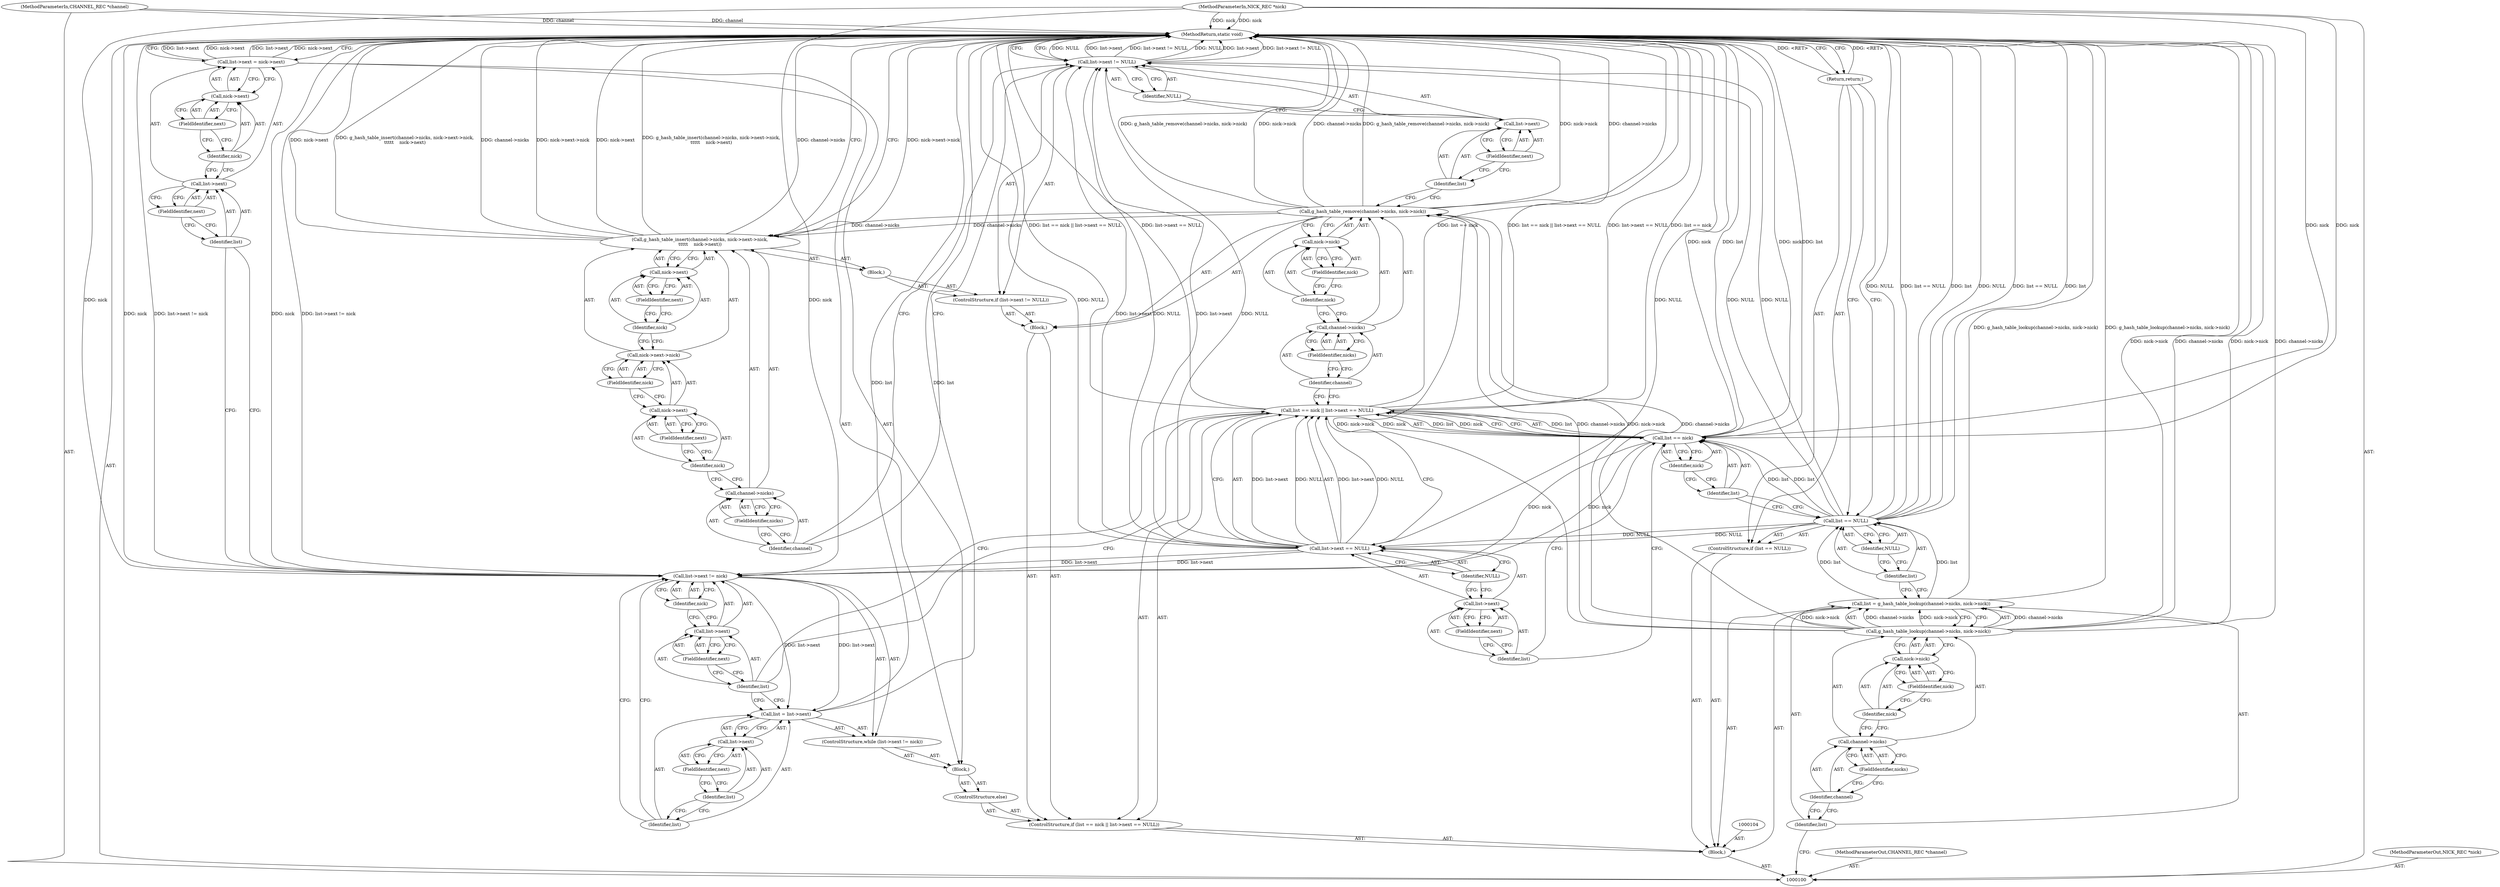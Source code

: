 digraph "1_irssi_5e26325317c72a04c1610ad952974e206384d291_0" {
"1000176" [label="(MethodReturn,static void)"];
"1000101" [label="(MethodParameterIn,CHANNEL_REC *channel)"];
"1000224" [label="(MethodParameterOut,CHANNEL_REC *channel)"];
"1000102" [label="(MethodParameterIn,NICK_REC *nick)"];
"1000225" [label="(MethodParameterOut,NICK_REC *nick)"];
"1000130" [label="(Call,g_hash_table_remove(channel->nicks, nick->nick))"];
"1000131" [label="(Call,channel->nicks)"];
"1000132" [label="(Identifier,channel)"];
"1000133" [label="(FieldIdentifier,nicks)"];
"1000134" [label="(Call,nick->nick)"];
"1000135" [label="(Identifier,nick)"];
"1000136" [label="(FieldIdentifier,nick)"];
"1000141" [label="(FieldIdentifier,next)"];
"1000137" [label="(ControlStructure,if (list->next != NULL))"];
"1000142" [label="(Identifier,NULL)"];
"1000143" [label="(Block,)"];
"1000138" [label="(Call,list->next != NULL)"];
"1000139" [label="(Call,list->next)"];
"1000140" [label="(Identifier,list)"];
"1000145" [label="(Call,channel->nicks)"];
"1000146" [label="(Identifier,channel)"];
"1000144" [label="(Call,g_hash_table_insert(channel->nicks, nick->next->nick,\n\t\t\t\t\t    nick->next))"];
"1000147" [label="(FieldIdentifier,nicks)"];
"1000148" [label="(Call,nick->next->nick)"];
"1000149" [label="(Call,nick->next)"];
"1000150" [label="(Identifier,nick)"];
"1000151" [label="(FieldIdentifier,next)"];
"1000152" [label="(FieldIdentifier,nick)"];
"1000155" [label="(FieldIdentifier,next)"];
"1000153" [label="(Call,nick->next)"];
"1000154" [label="(Identifier,nick)"];
"1000156" [label="(ControlStructure,else)"];
"1000157" [label="(Block,)"];
"1000159" [label="(Call,list->next != nick)"];
"1000160" [label="(Call,list->next)"];
"1000161" [label="(Identifier,list)"];
"1000162" [label="(FieldIdentifier,next)"];
"1000163" [label="(Identifier,nick)"];
"1000158" [label="(ControlStructure,while (list->next != nick))"];
"1000166" [label="(Call,list->next)"];
"1000167" [label="(Identifier,list)"];
"1000168" [label="(FieldIdentifier,next)"];
"1000164" [label="(Call,list = list->next)"];
"1000165" [label="(Identifier,list)"];
"1000173" [label="(Call,nick->next)"];
"1000174" [label="(Identifier,nick)"];
"1000175" [label="(FieldIdentifier,next)"];
"1000169" [label="(Call,list->next = nick->next)"];
"1000170" [label="(Call,list->next)"];
"1000171" [label="(Identifier,list)"];
"1000172" [label="(FieldIdentifier,next)"];
"1000103" [label="(Block,)"];
"1000105" [label="(Call,list = g_hash_table_lookup(channel->nicks, nick->nick))"];
"1000106" [label="(Identifier,list)"];
"1000108" [label="(Call,channel->nicks)"];
"1000109" [label="(Identifier,channel)"];
"1000110" [label="(FieldIdentifier,nicks)"];
"1000111" [label="(Call,nick->nick)"];
"1000112" [label="(Identifier,nick)"];
"1000113" [label="(FieldIdentifier,nick)"];
"1000107" [label="(Call,g_hash_table_lookup(channel->nicks, nick->nick))"];
"1000117" [label="(Identifier,NULL)"];
"1000114" [label="(ControlStructure,if (list == NULL))"];
"1000115" [label="(Call,list == NULL)"];
"1000116" [label="(Identifier,list)"];
"1000118" [label="(Return,return;)"];
"1000119" [label="(ControlStructure,if (list == nick || list->next == NULL))"];
"1000123" [label="(Identifier,nick)"];
"1000124" [label="(Call,list->next == NULL)"];
"1000125" [label="(Call,list->next)"];
"1000126" [label="(Identifier,list)"];
"1000127" [label="(FieldIdentifier,next)"];
"1000128" [label="(Identifier,NULL)"];
"1000129" [label="(Block,)"];
"1000120" [label="(Call,list == nick || list->next == NULL)"];
"1000121" [label="(Call,list == nick)"];
"1000122" [label="(Identifier,list)"];
"1000176" -> "1000100"  [label="AST: "];
"1000176" -> "1000118"  [label="CFG: "];
"1000176" -> "1000144"  [label="CFG: "];
"1000176" -> "1000138"  [label="CFG: "];
"1000176" -> "1000169"  [label="CFG: "];
"1000118" -> "1000176"  [label="DDG: <RET>"];
"1000138" -> "1000176"  [label="DDG: NULL"];
"1000138" -> "1000176"  [label="DDG: list->next"];
"1000138" -> "1000176"  [label="DDG: list->next != NULL"];
"1000107" -> "1000176"  [label="DDG: channel->nicks"];
"1000107" -> "1000176"  [label="DDG: nick->nick"];
"1000105" -> "1000176"  [label="DDG: g_hash_table_lookup(channel->nicks, nick->nick)"];
"1000144" -> "1000176"  [label="DDG: nick->next->nick"];
"1000144" -> "1000176"  [label="DDG: nick->next"];
"1000144" -> "1000176"  [label="DDG: g_hash_table_insert(channel->nicks, nick->next->nick,\n\t\t\t\t\t    nick->next)"];
"1000144" -> "1000176"  [label="DDG: channel->nicks"];
"1000102" -> "1000176"  [label="DDG: nick"];
"1000169" -> "1000176"  [label="DDG: list->next"];
"1000169" -> "1000176"  [label="DDG: nick->next"];
"1000159" -> "1000176"  [label="DDG: nick"];
"1000159" -> "1000176"  [label="DDG: list->next != nick"];
"1000115" -> "1000176"  [label="DDG: NULL"];
"1000115" -> "1000176"  [label="DDG: list == NULL"];
"1000115" -> "1000176"  [label="DDG: list"];
"1000130" -> "1000176"  [label="DDG: g_hash_table_remove(channel->nicks, nick->nick)"];
"1000130" -> "1000176"  [label="DDG: nick->nick"];
"1000130" -> "1000176"  [label="DDG: channel->nicks"];
"1000121" -> "1000176"  [label="DDG: nick"];
"1000121" -> "1000176"  [label="DDG: list"];
"1000120" -> "1000176"  [label="DDG: list == nick"];
"1000120" -> "1000176"  [label="DDG: list == nick || list->next == NULL"];
"1000120" -> "1000176"  [label="DDG: list->next == NULL"];
"1000101" -> "1000176"  [label="DDG: channel"];
"1000124" -> "1000176"  [label="DDG: NULL"];
"1000164" -> "1000176"  [label="DDG: list"];
"1000101" -> "1000100"  [label="AST: "];
"1000101" -> "1000176"  [label="DDG: channel"];
"1000224" -> "1000100"  [label="AST: "];
"1000102" -> "1000100"  [label="AST: "];
"1000102" -> "1000176"  [label="DDG: nick"];
"1000102" -> "1000121"  [label="DDG: nick"];
"1000102" -> "1000159"  [label="DDG: nick"];
"1000225" -> "1000100"  [label="AST: "];
"1000130" -> "1000129"  [label="AST: "];
"1000130" -> "1000134"  [label="CFG: "];
"1000131" -> "1000130"  [label="AST: "];
"1000134" -> "1000130"  [label="AST: "];
"1000140" -> "1000130"  [label="CFG: "];
"1000130" -> "1000176"  [label="DDG: g_hash_table_remove(channel->nicks, nick->nick)"];
"1000130" -> "1000176"  [label="DDG: nick->nick"];
"1000130" -> "1000176"  [label="DDG: channel->nicks"];
"1000107" -> "1000130"  [label="DDG: channel->nicks"];
"1000107" -> "1000130"  [label="DDG: nick->nick"];
"1000130" -> "1000144"  [label="DDG: channel->nicks"];
"1000131" -> "1000130"  [label="AST: "];
"1000131" -> "1000133"  [label="CFG: "];
"1000132" -> "1000131"  [label="AST: "];
"1000133" -> "1000131"  [label="AST: "];
"1000135" -> "1000131"  [label="CFG: "];
"1000132" -> "1000131"  [label="AST: "];
"1000132" -> "1000120"  [label="CFG: "];
"1000133" -> "1000132"  [label="CFG: "];
"1000133" -> "1000131"  [label="AST: "];
"1000133" -> "1000132"  [label="CFG: "];
"1000131" -> "1000133"  [label="CFG: "];
"1000134" -> "1000130"  [label="AST: "];
"1000134" -> "1000136"  [label="CFG: "];
"1000135" -> "1000134"  [label="AST: "];
"1000136" -> "1000134"  [label="AST: "];
"1000130" -> "1000134"  [label="CFG: "];
"1000135" -> "1000134"  [label="AST: "];
"1000135" -> "1000131"  [label="CFG: "];
"1000136" -> "1000135"  [label="CFG: "];
"1000136" -> "1000134"  [label="AST: "];
"1000136" -> "1000135"  [label="CFG: "];
"1000134" -> "1000136"  [label="CFG: "];
"1000141" -> "1000139"  [label="AST: "];
"1000141" -> "1000140"  [label="CFG: "];
"1000139" -> "1000141"  [label="CFG: "];
"1000137" -> "1000129"  [label="AST: "];
"1000138" -> "1000137"  [label="AST: "];
"1000143" -> "1000137"  [label="AST: "];
"1000142" -> "1000138"  [label="AST: "];
"1000142" -> "1000139"  [label="CFG: "];
"1000138" -> "1000142"  [label="CFG: "];
"1000143" -> "1000137"  [label="AST: "];
"1000144" -> "1000143"  [label="AST: "];
"1000138" -> "1000137"  [label="AST: "];
"1000138" -> "1000142"  [label="CFG: "];
"1000139" -> "1000138"  [label="AST: "];
"1000142" -> "1000138"  [label="AST: "];
"1000146" -> "1000138"  [label="CFG: "];
"1000176" -> "1000138"  [label="CFG: "];
"1000138" -> "1000176"  [label="DDG: NULL"];
"1000138" -> "1000176"  [label="DDG: list->next"];
"1000138" -> "1000176"  [label="DDG: list->next != NULL"];
"1000124" -> "1000138"  [label="DDG: list->next"];
"1000124" -> "1000138"  [label="DDG: NULL"];
"1000115" -> "1000138"  [label="DDG: NULL"];
"1000139" -> "1000138"  [label="AST: "];
"1000139" -> "1000141"  [label="CFG: "];
"1000140" -> "1000139"  [label="AST: "];
"1000141" -> "1000139"  [label="AST: "];
"1000142" -> "1000139"  [label="CFG: "];
"1000140" -> "1000139"  [label="AST: "];
"1000140" -> "1000130"  [label="CFG: "];
"1000141" -> "1000140"  [label="CFG: "];
"1000145" -> "1000144"  [label="AST: "];
"1000145" -> "1000147"  [label="CFG: "];
"1000146" -> "1000145"  [label="AST: "];
"1000147" -> "1000145"  [label="AST: "];
"1000150" -> "1000145"  [label="CFG: "];
"1000146" -> "1000145"  [label="AST: "];
"1000146" -> "1000138"  [label="CFG: "];
"1000147" -> "1000146"  [label="CFG: "];
"1000144" -> "1000143"  [label="AST: "];
"1000144" -> "1000153"  [label="CFG: "];
"1000145" -> "1000144"  [label="AST: "];
"1000148" -> "1000144"  [label="AST: "];
"1000153" -> "1000144"  [label="AST: "];
"1000176" -> "1000144"  [label="CFG: "];
"1000144" -> "1000176"  [label="DDG: nick->next->nick"];
"1000144" -> "1000176"  [label="DDG: nick->next"];
"1000144" -> "1000176"  [label="DDG: g_hash_table_insert(channel->nicks, nick->next->nick,\n\t\t\t\t\t    nick->next)"];
"1000144" -> "1000176"  [label="DDG: channel->nicks"];
"1000130" -> "1000144"  [label="DDG: channel->nicks"];
"1000147" -> "1000145"  [label="AST: "];
"1000147" -> "1000146"  [label="CFG: "];
"1000145" -> "1000147"  [label="CFG: "];
"1000148" -> "1000144"  [label="AST: "];
"1000148" -> "1000152"  [label="CFG: "];
"1000149" -> "1000148"  [label="AST: "];
"1000152" -> "1000148"  [label="AST: "];
"1000154" -> "1000148"  [label="CFG: "];
"1000149" -> "1000148"  [label="AST: "];
"1000149" -> "1000151"  [label="CFG: "];
"1000150" -> "1000149"  [label="AST: "];
"1000151" -> "1000149"  [label="AST: "];
"1000152" -> "1000149"  [label="CFG: "];
"1000150" -> "1000149"  [label="AST: "];
"1000150" -> "1000145"  [label="CFG: "];
"1000151" -> "1000150"  [label="CFG: "];
"1000151" -> "1000149"  [label="AST: "];
"1000151" -> "1000150"  [label="CFG: "];
"1000149" -> "1000151"  [label="CFG: "];
"1000152" -> "1000148"  [label="AST: "];
"1000152" -> "1000149"  [label="CFG: "];
"1000148" -> "1000152"  [label="CFG: "];
"1000155" -> "1000153"  [label="AST: "];
"1000155" -> "1000154"  [label="CFG: "];
"1000153" -> "1000155"  [label="CFG: "];
"1000153" -> "1000144"  [label="AST: "];
"1000153" -> "1000155"  [label="CFG: "];
"1000154" -> "1000153"  [label="AST: "];
"1000155" -> "1000153"  [label="AST: "];
"1000144" -> "1000153"  [label="CFG: "];
"1000154" -> "1000153"  [label="AST: "];
"1000154" -> "1000148"  [label="CFG: "];
"1000155" -> "1000154"  [label="CFG: "];
"1000156" -> "1000119"  [label="AST: "];
"1000157" -> "1000156"  [label="AST: "];
"1000157" -> "1000156"  [label="AST: "];
"1000158" -> "1000157"  [label="AST: "];
"1000169" -> "1000157"  [label="AST: "];
"1000159" -> "1000158"  [label="AST: "];
"1000159" -> "1000163"  [label="CFG: "];
"1000160" -> "1000159"  [label="AST: "];
"1000163" -> "1000159"  [label="AST: "];
"1000165" -> "1000159"  [label="CFG: "];
"1000171" -> "1000159"  [label="CFG: "];
"1000159" -> "1000176"  [label="DDG: nick"];
"1000159" -> "1000176"  [label="DDG: list->next != nick"];
"1000124" -> "1000159"  [label="DDG: list->next"];
"1000121" -> "1000159"  [label="DDG: nick"];
"1000102" -> "1000159"  [label="DDG: nick"];
"1000159" -> "1000164"  [label="DDG: list->next"];
"1000160" -> "1000159"  [label="AST: "];
"1000160" -> "1000162"  [label="CFG: "];
"1000161" -> "1000160"  [label="AST: "];
"1000162" -> "1000160"  [label="AST: "];
"1000163" -> "1000160"  [label="CFG: "];
"1000161" -> "1000160"  [label="AST: "];
"1000161" -> "1000120"  [label="CFG: "];
"1000161" -> "1000164"  [label="CFG: "];
"1000162" -> "1000161"  [label="CFG: "];
"1000162" -> "1000160"  [label="AST: "];
"1000162" -> "1000161"  [label="CFG: "];
"1000160" -> "1000162"  [label="CFG: "];
"1000163" -> "1000159"  [label="AST: "];
"1000163" -> "1000160"  [label="CFG: "];
"1000159" -> "1000163"  [label="CFG: "];
"1000158" -> "1000157"  [label="AST: "];
"1000159" -> "1000158"  [label="AST: "];
"1000164" -> "1000158"  [label="AST: "];
"1000166" -> "1000164"  [label="AST: "];
"1000166" -> "1000168"  [label="CFG: "];
"1000167" -> "1000166"  [label="AST: "];
"1000168" -> "1000166"  [label="AST: "];
"1000164" -> "1000166"  [label="CFG: "];
"1000167" -> "1000166"  [label="AST: "];
"1000167" -> "1000165"  [label="CFG: "];
"1000168" -> "1000167"  [label="CFG: "];
"1000168" -> "1000166"  [label="AST: "];
"1000168" -> "1000167"  [label="CFG: "];
"1000166" -> "1000168"  [label="CFG: "];
"1000164" -> "1000158"  [label="AST: "];
"1000164" -> "1000166"  [label="CFG: "];
"1000165" -> "1000164"  [label="AST: "];
"1000166" -> "1000164"  [label="AST: "];
"1000161" -> "1000164"  [label="CFG: "];
"1000164" -> "1000176"  [label="DDG: list"];
"1000159" -> "1000164"  [label="DDG: list->next"];
"1000165" -> "1000164"  [label="AST: "];
"1000165" -> "1000159"  [label="CFG: "];
"1000167" -> "1000165"  [label="CFG: "];
"1000173" -> "1000169"  [label="AST: "];
"1000173" -> "1000175"  [label="CFG: "];
"1000174" -> "1000173"  [label="AST: "];
"1000175" -> "1000173"  [label="AST: "];
"1000169" -> "1000173"  [label="CFG: "];
"1000174" -> "1000173"  [label="AST: "];
"1000174" -> "1000170"  [label="CFG: "];
"1000175" -> "1000174"  [label="CFG: "];
"1000175" -> "1000173"  [label="AST: "];
"1000175" -> "1000174"  [label="CFG: "];
"1000173" -> "1000175"  [label="CFG: "];
"1000169" -> "1000157"  [label="AST: "];
"1000169" -> "1000173"  [label="CFG: "];
"1000170" -> "1000169"  [label="AST: "];
"1000173" -> "1000169"  [label="AST: "];
"1000176" -> "1000169"  [label="CFG: "];
"1000169" -> "1000176"  [label="DDG: list->next"];
"1000169" -> "1000176"  [label="DDG: nick->next"];
"1000170" -> "1000169"  [label="AST: "];
"1000170" -> "1000172"  [label="CFG: "];
"1000171" -> "1000170"  [label="AST: "];
"1000172" -> "1000170"  [label="AST: "];
"1000174" -> "1000170"  [label="CFG: "];
"1000171" -> "1000170"  [label="AST: "];
"1000171" -> "1000159"  [label="CFG: "];
"1000172" -> "1000171"  [label="CFG: "];
"1000172" -> "1000170"  [label="AST: "];
"1000172" -> "1000171"  [label="CFG: "];
"1000170" -> "1000172"  [label="CFG: "];
"1000103" -> "1000100"  [label="AST: "];
"1000104" -> "1000103"  [label="AST: "];
"1000105" -> "1000103"  [label="AST: "];
"1000114" -> "1000103"  [label="AST: "];
"1000119" -> "1000103"  [label="AST: "];
"1000105" -> "1000103"  [label="AST: "];
"1000105" -> "1000107"  [label="CFG: "];
"1000106" -> "1000105"  [label="AST: "];
"1000107" -> "1000105"  [label="AST: "];
"1000116" -> "1000105"  [label="CFG: "];
"1000105" -> "1000176"  [label="DDG: g_hash_table_lookup(channel->nicks, nick->nick)"];
"1000107" -> "1000105"  [label="DDG: channel->nicks"];
"1000107" -> "1000105"  [label="DDG: nick->nick"];
"1000105" -> "1000115"  [label="DDG: list"];
"1000106" -> "1000105"  [label="AST: "];
"1000106" -> "1000100"  [label="CFG: "];
"1000109" -> "1000106"  [label="CFG: "];
"1000108" -> "1000107"  [label="AST: "];
"1000108" -> "1000110"  [label="CFG: "];
"1000109" -> "1000108"  [label="AST: "];
"1000110" -> "1000108"  [label="AST: "];
"1000112" -> "1000108"  [label="CFG: "];
"1000109" -> "1000108"  [label="AST: "];
"1000109" -> "1000106"  [label="CFG: "];
"1000110" -> "1000109"  [label="CFG: "];
"1000110" -> "1000108"  [label="AST: "];
"1000110" -> "1000109"  [label="CFG: "];
"1000108" -> "1000110"  [label="CFG: "];
"1000111" -> "1000107"  [label="AST: "];
"1000111" -> "1000113"  [label="CFG: "];
"1000112" -> "1000111"  [label="AST: "];
"1000113" -> "1000111"  [label="AST: "];
"1000107" -> "1000111"  [label="CFG: "];
"1000112" -> "1000111"  [label="AST: "];
"1000112" -> "1000108"  [label="CFG: "];
"1000113" -> "1000112"  [label="CFG: "];
"1000113" -> "1000111"  [label="AST: "];
"1000113" -> "1000112"  [label="CFG: "];
"1000111" -> "1000113"  [label="CFG: "];
"1000107" -> "1000105"  [label="AST: "];
"1000107" -> "1000111"  [label="CFG: "];
"1000108" -> "1000107"  [label="AST: "];
"1000111" -> "1000107"  [label="AST: "];
"1000105" -> "1000107"  [label="CFG: "];
"1000107" -> "1000176"  [label="DDG: channel->nicks"];
"1000107" -> "1000176"  [label="DDG: nick->nick"];
"1000107" -> "1000105"  [label="DDG: channel->nicks"];
"1000107" -> "1000105"  [label="DDG: nick->nick"];
"1000107" -> "1000130"  [label="DDG: channel->nicks"];
"1000107" -> "1000130"  [label="DDG: nick->nick"];
"1000117" -> "1000115"  [label="AST: "];
"1000117" -> "1000116"  [label="CFG: "];
"1000115" -> "1000117"  [label="CFG: "];
"1000114" -> "1000103"  [label="AST: "];
"1000115" -> "1000114"  [label="AST: "];
"1000118" -> "1000114"  [label="AST: "];
"1000115" -> "1000114"  [label="AST: "];
"1000115" -> "1000117"  [label="CFG: "];
"1000116" -> "1000115"  [label="AST: "];
"1000117" -> "1000115"  [label="AST: "];
"1000118" -> "1000115"  [label="CFG: "];
"1000122" -> "1000115"  [label="CFG: "];
"1000115" -> "1000176"  [label="DDG: NULL"];
"1000115" -> "1000176"  [label="DDG: list == NULL"];
"1000115" -> "1000176"  [label="DDG: list"];
"1000105" -> "1000115"  [label="DDG: list"];
"1000115" -> "1000121"  [label="DDG: list"];
"1000115" -> "1000124"  [label="DDG: NULL"];
"1000115" -> "1000138"  [label="DDG: NULL"];
"1000116" -> "1000115"  [label="AST: "];
"1000116" -> "1000105"  [label="CFG: "];
"1000117" -> "1000116"  [label="CFG: "];
"1000118" -> "1000114"  [label="AST: "];
"1000118" -> "1000115"  [label="CFG: "];
"1000176" -> "1000118"  [label="CFG: "];
"1000118" -> "1000176"  [label="DDG: <RET>"];
"1000119" -> "1000103"  [label="AST: "];
"1000120" -> "1000119"  [label="AST: "];
"1000129" -> "1000119"  [label="AST: "];
"1000156" -> "1000119"  [label="AST: "];
"1000123" -> "1000121"  [label="AST: "];
"1000123" -> "1000122"  [label="CFG: "];
"1000121" -> "1000123"  [label="CFG: "];
"1000124" -> "1000120"  [label="AST: "];
"1000124" -> "1000128"  [label="CFG: "];
"1000125" -> "1000124"  [label="AST: "];
"1000128" -> "1000124"  [label="AST: "];
"1000120" -> "1000124"  [label="CFG: "];
"1000124" -> "1000176"  [label="DDG: NULL"];
"1000124" -> "1000120"  [label="DDG: list->next"];
"1000124" -> "1000120"  [label="DDG: NULL"];
"1000115" -> "1000124"  [label="DDG: NULL"];
"1000124" -> "1000138"  [label="DDG: list->next"];
"1000124" -> "1000138"  [label="DDG: NULL"];
"1000124" -> "1000159"  [label="DDG: list->next"];
"1000125" -> "1000124"  [label="AST: "];
"1000125" -> "1000127"  [label="CFG: "];
"1000126" -> "1000125"  [label="AST: "];
"1000127" -> "1000125"  [label="AST: "];
"1000128" -> "1000125"  [label="CFG: "];
"1000126" -> "1000125"  [label="AST: "];
"1000126" -> "1000121"  [label="CFG: "];
"1000127" -> "1000126"  [label="CFG: "];
"1000127" -> "1000125"  [label="AST: "];
"1000127" -> "1000126"  [label="CFG: "];
"1000125" -> "1000127"  [label="CFG: "];
"1000128" -> "1000124"  [label="AST: "];
"1000128" -> "1000125"  [label="CFG: "];
"1000124" -> "1000128"  [label="CFG: "];
"1000129" -> "1000119"  [label="AST: "];
"1000130" -> "1000129"  [label="AST: "];
"1000137" -> "1000129"  [label="AST: "];
"1000120" -> "1000119"  [label="AST: "];
"1000120" -> "1000121"  [label="CFG: "];
"1000120" -> "1000124"  [label="CFG: "];
"1000121" -> "1000120"  [label="AST: "];
"1000124" -> "1000120"  [label="AST: "];
"1000132" -> "1000120"  [label="CFG: "];
"1000161" -> "1000120"  [label="CFG: "];
"1000120" -> "1000176"  [label="DDG: list == nick"];
"1000120" -> "1000176"  [label="DDG: list == nick || list->next == NULL"];
"1000120" -> "1000176"  [label="DDG: list->next == NULL"];
"1000121" -> "1000120"  [label="DDG: list"];
"1000121" -> "1000120"  [label="DDG: nick"];
"1000124" -> "1000120"  [label="DDG: list->next"];
"1000124" -> "1000120"  [label="DDG: NULL"];
"1000121" -> "1000120"  [label="AST: "];
"1000121" -> "1000123"  [label="CFG: "];
"1000122" -> "1000121"  [label="AST: "];
"1000123" -> "1000121"  [label="AST: "];
"1000126" -> "1000121"  [label="CFG: "];
"1000120" -> "1000121"  [label="CFG: "];
"1000121" -> "1000176"  [label="DDG: nick"];
"1000121" -> "1000176"  [label="DDG: list"];
"1000121" -> "1000120"  [label="DDG: list"];
"1000121" -> "1000120"  [label="DDG: nick"];
"1000115" -> "1000121"  [label="DDG: list"];
"1000102" -> "1000121"  [label="DDG: nick"];
"1000121" -> "1000159"  [label="DDG: nick"];
"1000122" -> "1000121"  [label="AST: "];
"1000122" -> "1000115"  [label="CFG: "];
"1000123" -> "1000122"  [label="CFG: "];
}
